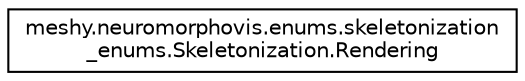 digraph "Graphical Class Hierarchy"
{
  edge [fontname="Helvetica",fontsize="10",labelfontname="Helvetica",labelfontsize="10"];
  node [fontname="Helvetica",fontsize="10",shape=record];
  rankdir="LR";
  Node1 [label="meshy.neuromorphovis.enums.skeletonization\l_enums.Skeletonization.Rendering",height=0.2,width=0.4,color="black", fillcolor="white", style="filled",URL="$classmeshy_1_1neuromorphovis_1_1enums_1_1skeletonization__enums_1_1Skeletonization_1_1Rendering.html"];
}
